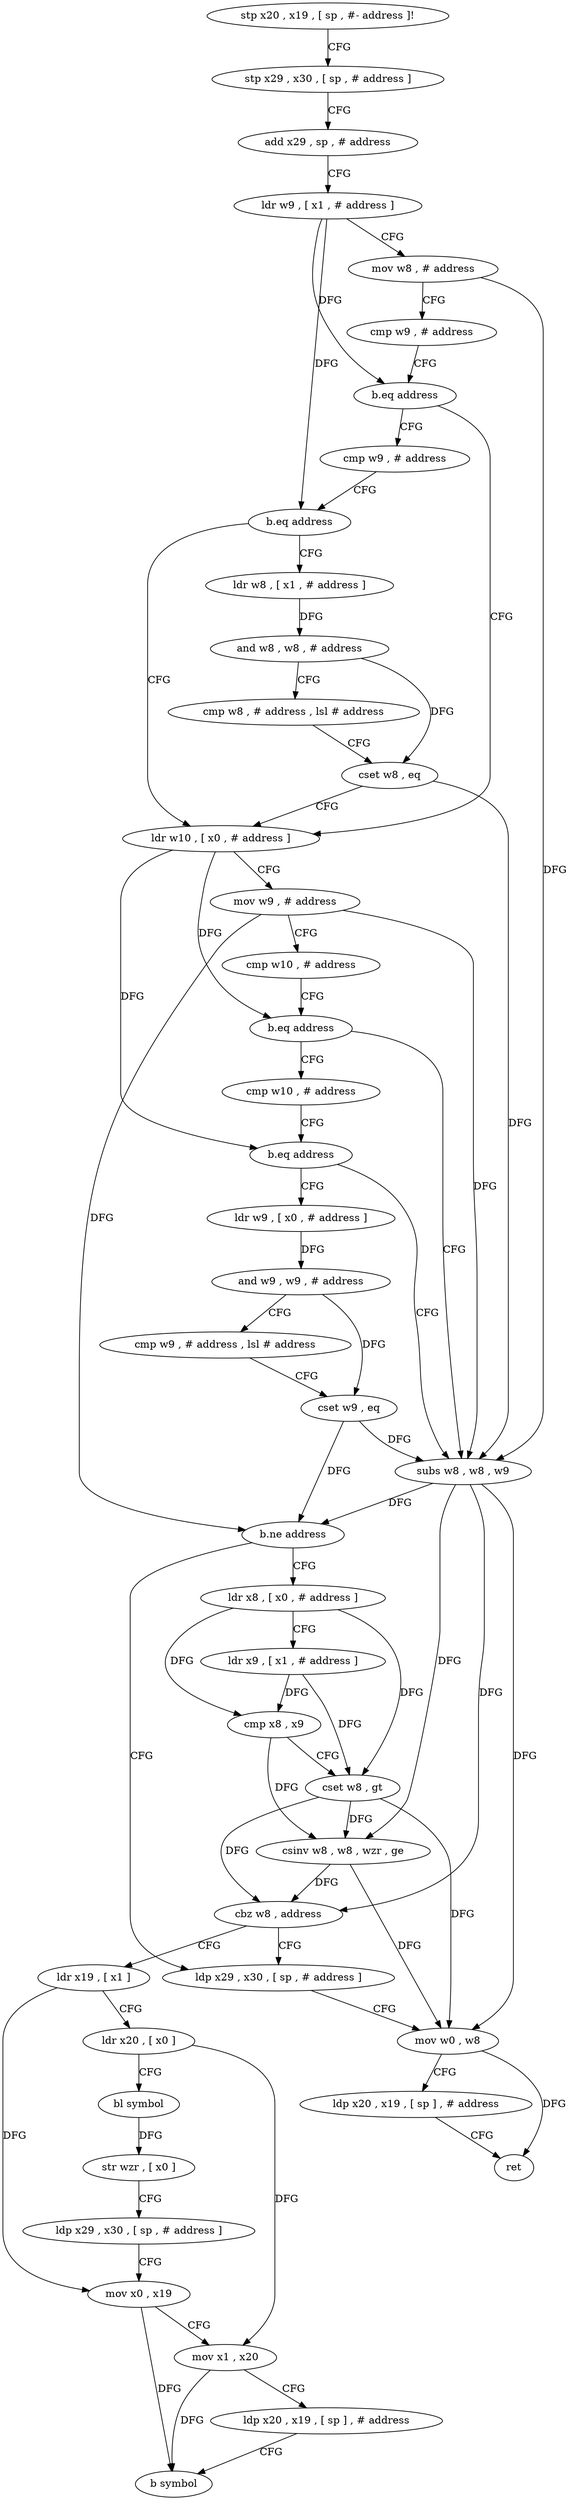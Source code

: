 digraph "func" {
"4234564" [label = "stp x20 , x19 , [ sp , #- address ]!" ]
"4234568" [label = "stp x29 , x30 , [ sp , # address ]" ]
"4234572" [label = "add x29 , sp , # address" ]
"4234576" [label = "ldr w9 , [ x1 , # address ]" ]
"4234580" [label = "mov w8 , # address" ]
"4234584" [label = "cmp w9 , # address" ]
"4234588" [label = "b.eq address" ]
"4234616" [label = "ldr w10 , [ x0 , # address ]" ]
"4234592" [label = "cmp w9 , # address" ]
"4234620" [label = "mov w9 , # address" ]
"4234624" [label = "cmp w10 , # address" ]
"4234628" [label = "b.eq address" ]
"4234656" [label = "subs w8 , w8 , w9" ]
"4234632" [label = "cmp w10 , # address" ]
"4234596" [label = "b.eq address" ]
"4234600" [label = "ldr w8 , [ x1 , # address ]" ]
"4234660" [label = "b.ne address" ]
"4234688" [label = "ldp x29 , x30 , [ sp , # address ]" ]
"4234664" [label = "ldr x8 , [ x0 , # address ]" ]
"4234636" [label = "b.eq address" ]
"4234640" [label = "ldr w9 , [ x0 , # address ]" ]
"4234604" [label = "and w8 , w8 , # address" ]
"4234608" [label = "cmp w8 , # address , lsl # address" ]
"4234612" [label = "cset w8 , eq" ]
"4234692" [label = "mov w0 , w8" ]
"4234696" [label = "ldp x20 , x19 , [ sp ] , # address" ]
"4234700" [label = "ret" ]
"4234668" [label = "ldr x9 , [ x1 , # address ]" ]
"4234672" [label = "cmp x8 , x9" ]
"4234676" [label = "cset w8 , gt" ]
"4234680" [label = "csinv w8 , w8 , wzr , ge" ]
"4234684" [label = "cbz w8 , address" ]
"4234704" [label = "ldr x19 , [ x1 ]" ]
"4234644" [label = "and w9 , w9 , # address" ]
"4234648" [label = "cmp w9 , # address , lsl # address" ]
"4234652" [label = "cset w9 , eq" ]
"4234708" [label = "ldr x20 , [ x0 ]" ]
"4234712" [label = "bl symbol" ]
"4234716" [label = "str wzr , [ x0 ]" ]
"4234720" [label = "ldp x29 , x30 , [ sp , # address ]" ]
"4234724" [label = "mov x0 , x19" ]
"4234728" [label = "mov x1 , x20" ]
"4234732" [label = "ldp x20 , x19 , [ sp ] , # address" ]
"4234736" [label = "b symbol" ]
"4234564" -> "4234568" [ label = "CFG" ]
"4234568" -> "4234572" [ label = "CFG" ]
"4234572" -> "4234576" [ label = "CFG" ]
"4234576" -> "4234580" [ label = "CFG" ]
"4234576" -> "4234588" [ label = "DFG" ]
"4234576" -> "4234596" [ label = "DFG" ]
"4234580" -> "4234584" [ label = "CFG" ]
"4234580" -> "4234656" [ label = "DFG" ]
"4234584" -> "4234588" [ label = "CFG" ]
"4234588" -> "4234616" [ label = "CFG" ]
"4234588" -> "4234592" [ label = "CFG" ]
"4234616" -> "4234620" [ label = "CFG" ]
"4234616" -> "4234628" [ label = "DFG" ]
"4234616" -> "4234636" [ label = "DFG" ]
"4234592" -> "4234596" [ label = "CFG" ]
"4234620" -> "4234624" [ label = "CFG" ]
"4234620" -> "4234656" [ label = "DFG" ]
"4234620" -> "4234660" [ label = "DFG" ]
"4234624" -> "4234628" [ label = "CFG" ]
"4234628" -> "4234656" [ label = "CFG" ]
"4234628" -> "4234632" [ label = "CFG" ]
"4234656" -> "4234660" [ label = "DFG" ]
"4234656" -> "4234692" [ label = "DFG" ]
"4234656" -> "4234680" [ label = "DFG" ]
"4234656" -> "4234684" [ label = "DFG" ]
"4234632" -> "4234636" [ label = "CFG" ]
"4234596" -> "4234616" [ label = "CFG" ]
"4234596" -> "4234600" [ label = "CFG" ]
"4234600" -> "4234604" [ label = "DFG" ]
"4234660" -> "4234688" [ label = "CFG" ]
"4234660" -> "4234664" [ label = "CFG" ]
"4234688" -> "4234692" [ label = "CFG" ]
"4234664" -> "4234668" [ label = "CFG" ]
"4234664" -> "4234672" [ label = "DFG" ]
"4234664" -> "4234676" [ label = "DFG" ]
"4234636" -> "4234656" [ label = "CFG" ]
"4234636" -> "4234640" [ label = "CFG" ]
"4234640" -> "4234644" [ label = "DFG" ]
"4234604" -> "4234608" [ label = "CFG" ]
"4234604" -> "4234612" [ label = "DFG" ]
"4234608" -> "4234612" [ label = "CFG" ]
"4234612" -> "4234616" [ label = "CFG" ]
"4234612" -> "4234656" [ label = "DFG" ]
"4234692" -> "4234696" [ label = "CFG" ]
"4234692" -> "4234700" [ label = "DFG" ]
"4234696" -> "4234700" [ label = "CFG" ]
"4234668" -> "4234672" [ label = "DFG" ]
"4234668" -> "4234676" [ label = "DFG" ]
"4234672" -> "4234676" [ label = "CFG" ]
"4234672" -> "4234680" [ label = "DFG" ]
"4234676" -> "4234680" [ label = "DFG" ]
"4234676" -> "4234692" [ label = "DFG" ]
"4234676" -> "4234684" [ label = "DFG" ]
"4234680" -> "4234684" [ label = "DFG" ]
"4234680" -> "4234692" [ label = "DFG" ]
"4234684" -> "4234704" [ label = "CFG" ]
"4234684" -> "4234688" [ label = "CFG" ]
"4234704" -> "4234708" [ label = "CFG" ]
"4234704" -> "4234724" [ label = "DFG" ]
"4234644" -> "4234648" [ label = "CFG" ]
"4234644" -> "4234652" [ label = "DFG" ]
"4234648" -> "4234652" [ label = "CFG" ]
"4234652" -> "4234656" [ label = "DFG" ]
"4234652" -> "4234660" [ label = "DFG" ]
"4234708" -> "4234712" [ label = "CFG" ]
"4234708" -> "4234728" [ label = "DFG" ]
"4234712" -> "4234716" [ label = "DFG" ]
"4234716" -> "4234720" [ label = "CFG" ]
"4234720" -> "4234724" [ label = "CFG" ]
"4234724" -> "4234728" [ label = "CFG" ]
"4234724" -> "4234736" [ label = "DFG" ]
"4234728" -> "4234732" [ label = "CFG" ]
"4234728" -> "4234736" [ label = "DFG" ]
"4234732" -> "4234736" [ label = "CFG" ]
}
